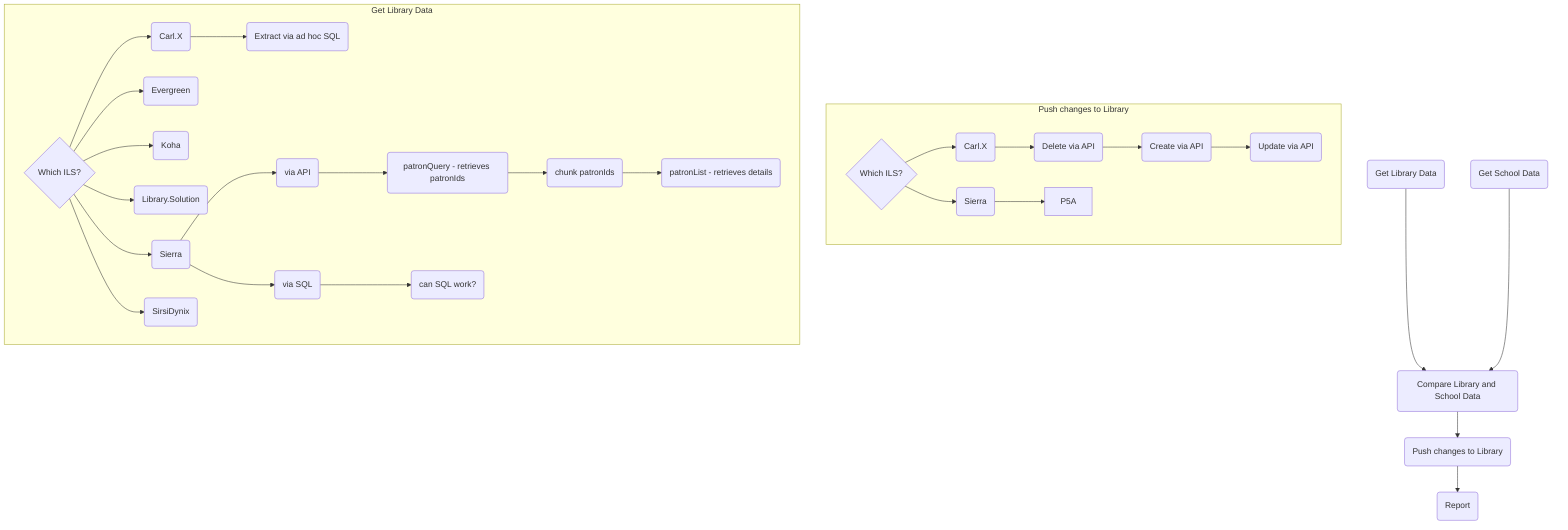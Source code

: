 graph TD
  G(Get Library Data) --> C
  S(Get School Data) --> C
  C(Compare Library and School Data) --> D
  D(Push changes to Library) --> R
  R(Report)

subgraph Push changes to Library
  P{Which ILS?}
  P --> P1
  P --> P5
  P1(Carl.X) --> P1A
  P1A(Delete via API) --> P1B
  P1B(Create via API) --> P1C
  P1C(Update via API)
  P5(Sierra) --> P5A
  P5A
end

subgraph Get Library Data
  L{Which ILS?} --> L1(Carl.X)
  L --> L2(Evergreen)
  L --> L3(Koha)
  L --> L4(Library.Solution)
  L --> L5(Sierra)
  L --> L6(SirsiDynix)
  L1 --> L1A(Extract via ad hoc SQL)
  L5 --> L5A
  L5A(via API) --> L5A1
  L5A1(patronQuery - retrieves patronIds) --> L5A2
  L5A2(chunk patronIds) --> L5A3
  L5A3(patronList - retrieves details)
  L5 --> L5B
  L5B(via SQL) --> L5B1
  L5B1(can SQL work?)
end